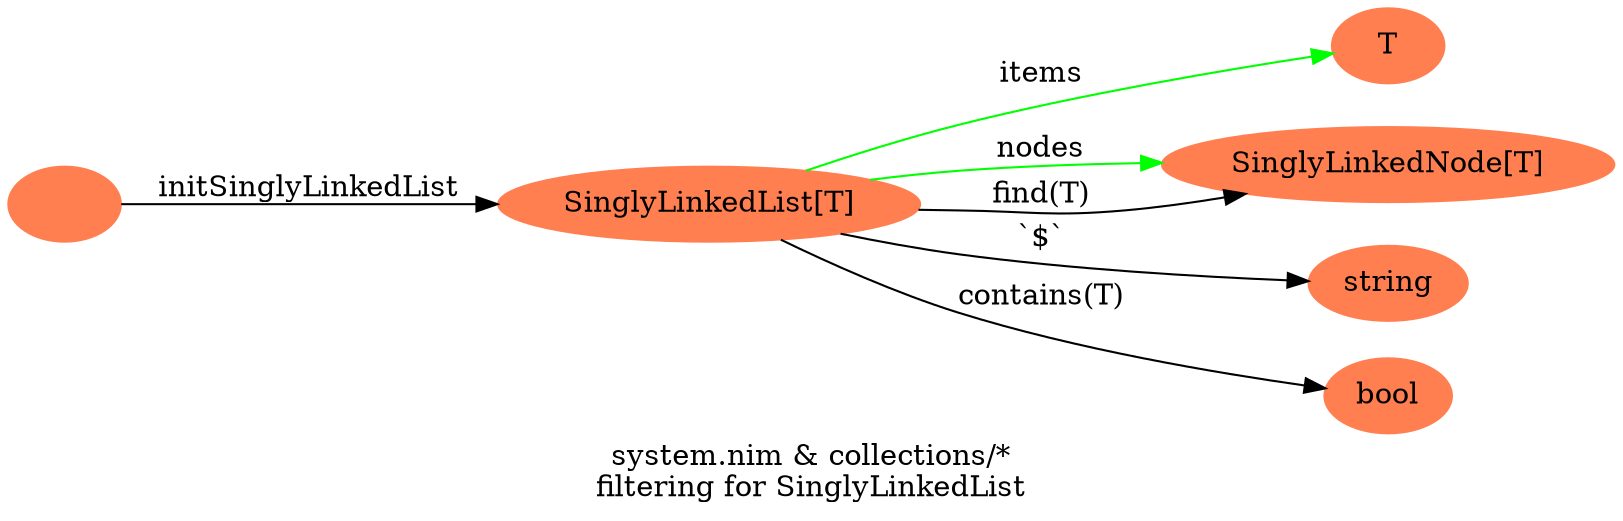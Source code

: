 digraph {
graph [
label = "system.nim & collections/*
filtering for SinglyLinkedList";
rankdir=LR;
];
node[color=coral, style=filled, label="" ] N0;
node[color=coral, style=filled, label="SinglyLinkedList[T]" ] N1;
N0 -> N1 [color="", label="initSinglyLinkedList" ];
node[color=coral, style=filled, label="T" ] N2;
N1 -> N2 [color="green", label="items" ];
node[color=coral, style=filled, label="SinglyLinkedNode[T]" ] N3;
N1 -> N3 [color="green", label="nodes" ];
node[color=coral, style=filled, label="string" ] N4;
N1 -> N4 [color="", label="`$`" ];
N1 -> N3 [color="", label="find(T)" ];
node[color=coral, style=filled, label="bool" ] N5;
N1 -> N5 [color="", label="contains(T)" ];
}
